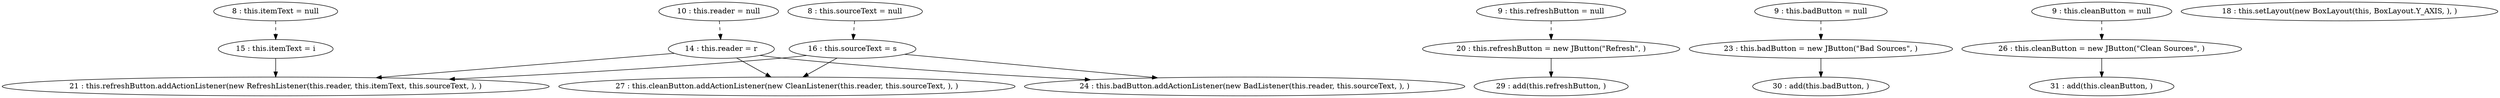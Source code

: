 digraph G {
"8 : this.itemText = null"
"8 : this.itemText = null" -> "15 : this.itemText = i" [style=dashed]
"8 : this.sourceText = null"
"8 : this.sourceText = null" -> "16 : this.sourceText = s" [style=dashed]
"9 : this.refreshButton = null"
"9 : this.refreshButton = null" -> "20 : this.refreshButton = new JButton(\"Refresh\", )" [style=dashed]
"9 : this.badButton = null"
"9 : this.badButton = null" -> "23 : this.badButton = new JButton(\"Bad Sources\", )" [style=dashed]
"9 : this.cleanButton = null"
"9 : this.cleanButton = null" -> "26 : this.cleanButton = new JButton(\"Clean Sources\", )" [style=dashed]
"10 : this.reader = null"
"10 : this.reader = null" -> "14 : this.reader = r" [style=dashed]
"14 : this.reader = r"
"14 : this.reader = r" -> "24 : this.badButton.addActionListener(new BadListener(this.reader, this.sourceText, ), )"
"14 : this.reader = r" -> "27 : this.cleanButton.addActionListener(new CleanListener(this.reader, this.sourceText, ), )"
"14 : this.reader = r" -> "21 : this.refreshButton.addActionListener(new RefreshListener(this.reader, this.itemText, this.sourceText, ), )"
"15 : this.itemText = i"
"15 : this.itemText = i" -> "21 : this.refreshButton.addActionListener(new RefreshListener(this.reader, this.itemText, this.sourceText, ), )"
"16 : this.sourceText = s"
"16 : this.sourceText = s" -> "24 : this.badButton.addActionListener(new BadListener(this.reader, this.sourceText, ), )"
"16 : this.sourceText = s" -> "27 : this.cleanButton.addActionListener(new CleanListener(this.reader, this.sourceText, ), )"
"16 : this.sourceText = s" -> "21 : this.refreshButton.addActionListener(new RefreshListener(this.reader, this.itemText, this.sourceText, ), )"
"18 : this.setLayout(new BoxLayout(this, BoxLayout.Y_AXIS, ), )"
"20 : this.refreshButton = new JButton(\"Refresh\", )"
"20 : this.refreshButton = new JButton(\"Refresh\", )" -> "29 : add(this.refreshButton, )"
"21 : this.refreshButton.addActionListener(new RefreshListener(this.reader, this.itemText, this.sourceText, ), )"
"23 : this.badButton = new JButton(\"Bad Sources\", )"
"23 : this.badButton = new JButton(\"Bad Sources\", )" -> "30 : add(this.badButton, )"
"24 : this.badButton.addActionListener(new BadListener(this.reader, this.sourceText, ), )"
"26 : this.cleanButton = new JButton(\"Clean Sources\", )"
"26 : this.cleanButton = new JButton(\"Clean Sources\", )" -> "31 : add(this.cleanButton, )"
"27 : this.cleanButton.addActionListener(new CleanListener(this.reader, this.sourceText, ), )"
"29 : add(this.refreshButton, )"
"30 : add(this.badButton, )"
"31 : add(this.cleanButton, )"
}